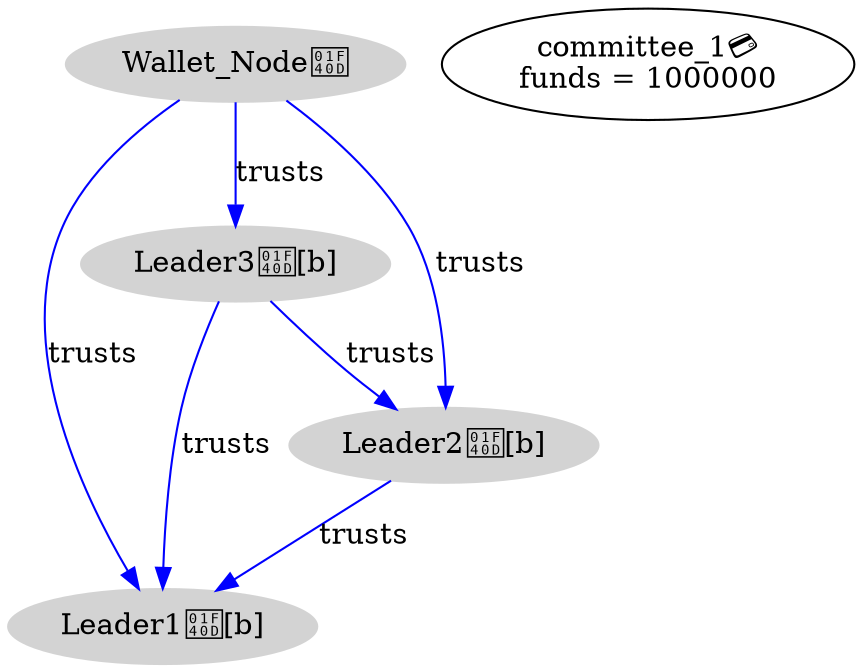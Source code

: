 digraph protocol {
  subgraph nodes {
    node [ style = filled; color = lightgrey ];

    "Leader3🐍[b]"
    "Leader3🐍[b]" -> "Leader1🐍[b]" [ label = "trusts" ; color = blue ]
    "Leader3🐍[b]" -> "Leader2🐍[b]" [ label = "trusts" ; color = blue ]
    "Leader1🐍[b]"
    "Leader2🐍[b]"
    "Leader2🐍[b]" -> "Leader1🐍[b]" [ label = "trusts" ; color = blue ]
    "Wallet_Node🐍"
    "Wallet_Node🐍" -> "Leader1🐍[b]" [ label = "trusts" ; color = blue ]
    "Wallet_Node🐍" -> "Leader3🐍[b]" [ label = "trusts" ; color = blue ]
    "Wallet_Node🐍" -> "Leader2🐍[b]" [ label = "trusts" ; color = blue ]
  }
  "committee_1💳\nfunds = 1000000"
}

